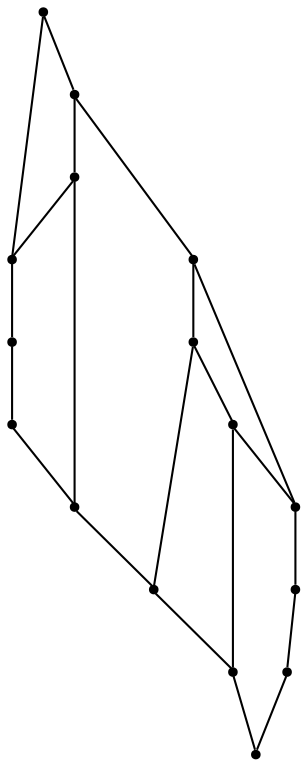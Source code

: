 graph {
  node [shape=point,comment="{\"directed\":false,\"doi\":\"10.1007/978-3-030-04414-5_35\",\"figure\":\"5 (1)\"}"]

  v0 [pos="1199.3191446076326,403.22196428811947"]
  v1 [pos="1199.3191446076326,438.80636977714363"]
  v2 [pos="1199.3191446076326,367.63755879909525"]
  v3 [pos="1199.3191446076326,320.19304135001505"]
  v4 [pos="1199.3191446076326,284.60863586099083"]
  v5 [pos="1134.0754568086352,320.19304135001505"]
  v6 [pos="1169.6665300783288,284.60863586099083"]
  v7 [pos="1134.075456808635,284.60863586099083"]
  v8 [pos="1080.6992436103885,438.8063697771437"]
  v9 [pos="1021.3918843397876,367.63755879909525"]
  v10 [pos="1021.3918843397876,403.22196428811947"]
  v11 [pos="973.9426521725359,403.22196428811947"]
  v12 [pos="973.942652172536,367.63755879909525"]
  v13 [pos="973.942652172536,320.19304135001505"]
  v14 [pos="973.942652172536,284.60863586099083"]
  v15 [pos="973.9426521725359,438.80636977714363"]

  v0 -- v1 [id="-1",pos="1199.3191446076326,403.22196428811947 1199.3191446076326,438.80636977714363 1199.3191446076326,438.80636977714363 1199.3191446076326,438.80636977714363"]
  v11 -- v15 [id="-3",pos="973.9426521725359,403.22196428811947 973.9426521725359,438.80636977714363 973.9426521725359,438.80636977714363 973.9426521725359,438.80636977714363"]
  v13 -- v5 [id="-4",pos="973.942652172536,320.19304135001505 1134.0754568086352,320.19304135001505 1134.0754568086352,320.19304135001505 1134.0754568086352,320.19304135001505"]
  v12 -- v9 [id="-5",pos="973.942652172536,367.63755879909525 1021.3918843397876,367.63755879909525 1021.3918843397876,367.63755879909525 1021.3918843397876,367.63755879909525"]
  v14 -- v7 [id="-6",pos="973.942652172536,284.60863586099083 1134.075456808635,284.60863586099083 1134.075456808635,284.60863586099083 1134.075456808635,284.60863586099083"]
  v14 -- v13 [id="-7",pos="973.942652172536,284.60863586099083 973.942652172536,320.19304135001505 973.942652172536,320.19304135001505 973.942652172536,320.19304135001505"]
  v13 -- v12 [id="-8",pos="973.942652172536,320.19304135001505 973.942652172536,367.63755879909525 973.942652172536,367.63755879909525 973.942652172536,367.63755879909525"]
  v12 -- v11 [id="-9",pos="973.942652172536,367.63755879909525 973.9426521725359,403.22196428811947 973.9426521725359,403.22196428811947 973.9426521725359,403.22196428811947"]
  v2 -- v0 [id="-10",pos="1199.3191446076326,367.63755879909525 1199.3191446076326,403.22196428811947 1199.3191446076326,403.22196428811947 1199.3191446076326,403.22196428811947"]
  v3 -- v2 [id="-11",pos="1199.3191446076326,320.19304135001505 1199.3191446076326,367.63755879909525 1199.3191446076326,367.63755879909525 1199.3191446076326,367.63755879909525"]
  v10 -- v0 [id="-12",pos="1021.3918843397876,403.22196428811947 1199.3191446076326,403.22196428811947 1199.3191446076326,403.22196428811947 1199.3191446076326,403.22196428811947"]
  v10 -- v11 [id="-13",pos="1021.3918843397876,403.22196428811947 973.9426521725359,403.22196428811947 973.9426521725359,403.22196428811947 973.9426521725359,403.22196428811947"]
  v9 -- v10 [id="-14",pos="1021.3918843397876,367.63755879909525 1021.3918843397876,403.22196428811947 1021.3918843397876,403.22196428811947 1021.3918843397876,403.22196428811947"]
  v9 -- v2 [id="-15",pos="1021.3918843397876,367.63755879909525 1199.3191446076326,367.63755879909525 1199.3191446076326,367.63755879909525 1199.3191446076326,367.63755879909525"]
  v4 -- v3 [id="-16",pos="1199.3191446076326,284.60863586099083 1199.3191446076326,320.19304135001505 1199.3191446076326,320.19304135001505 1199.3191446076326,320.19304135001505"]
  v5 -- v3 [id="-17",pos="1134.0754568086352,320.19304135001505 1199.3191446076326,320.19304135001505 1199.3191446076326,320.19304135001505 1199.3191446076326,320.19304135001505"]
  v6 -- v4 [id="-19",pos="1169.6665300783288,284.60863586099083 1199.3191446076326,284.60863586099083 1199.3191446076326,284.60863586099083 1199.3191446076326,284.60863586099083"]
  v7 -- v6 [id="-20",pos="1134.075456808635,284.60863586099083 1169.6665300783288,284.60863586099083 1169.6665300783288,284.60863586099083 1169.6665300783288,284.60863586099083"]
  v8 -- v1 [id="-21",pos="1080.6992436103885,438.8063697771437 1199.3191446076326,438.80636977714363 1199.3191446076326,438.80636977714363 1199.3191446076326,438.80636977714363"]
  v5 -- v7 [id="-22",pos="1134.0754568086352,320.19304135001505 1134.075456808635,284.60863586099083 1134.075456808635,284.60863586099083 1134.075456808635,284.60863586099083"]
  v15 -- v8 [id="-2",pos="973.9426521725359,438.80636977714363 1080.6992436103885,438.8063697771437 1080.6992436103885,438.8063697771437 1080.6992436103885,438.8063697771437"]
}